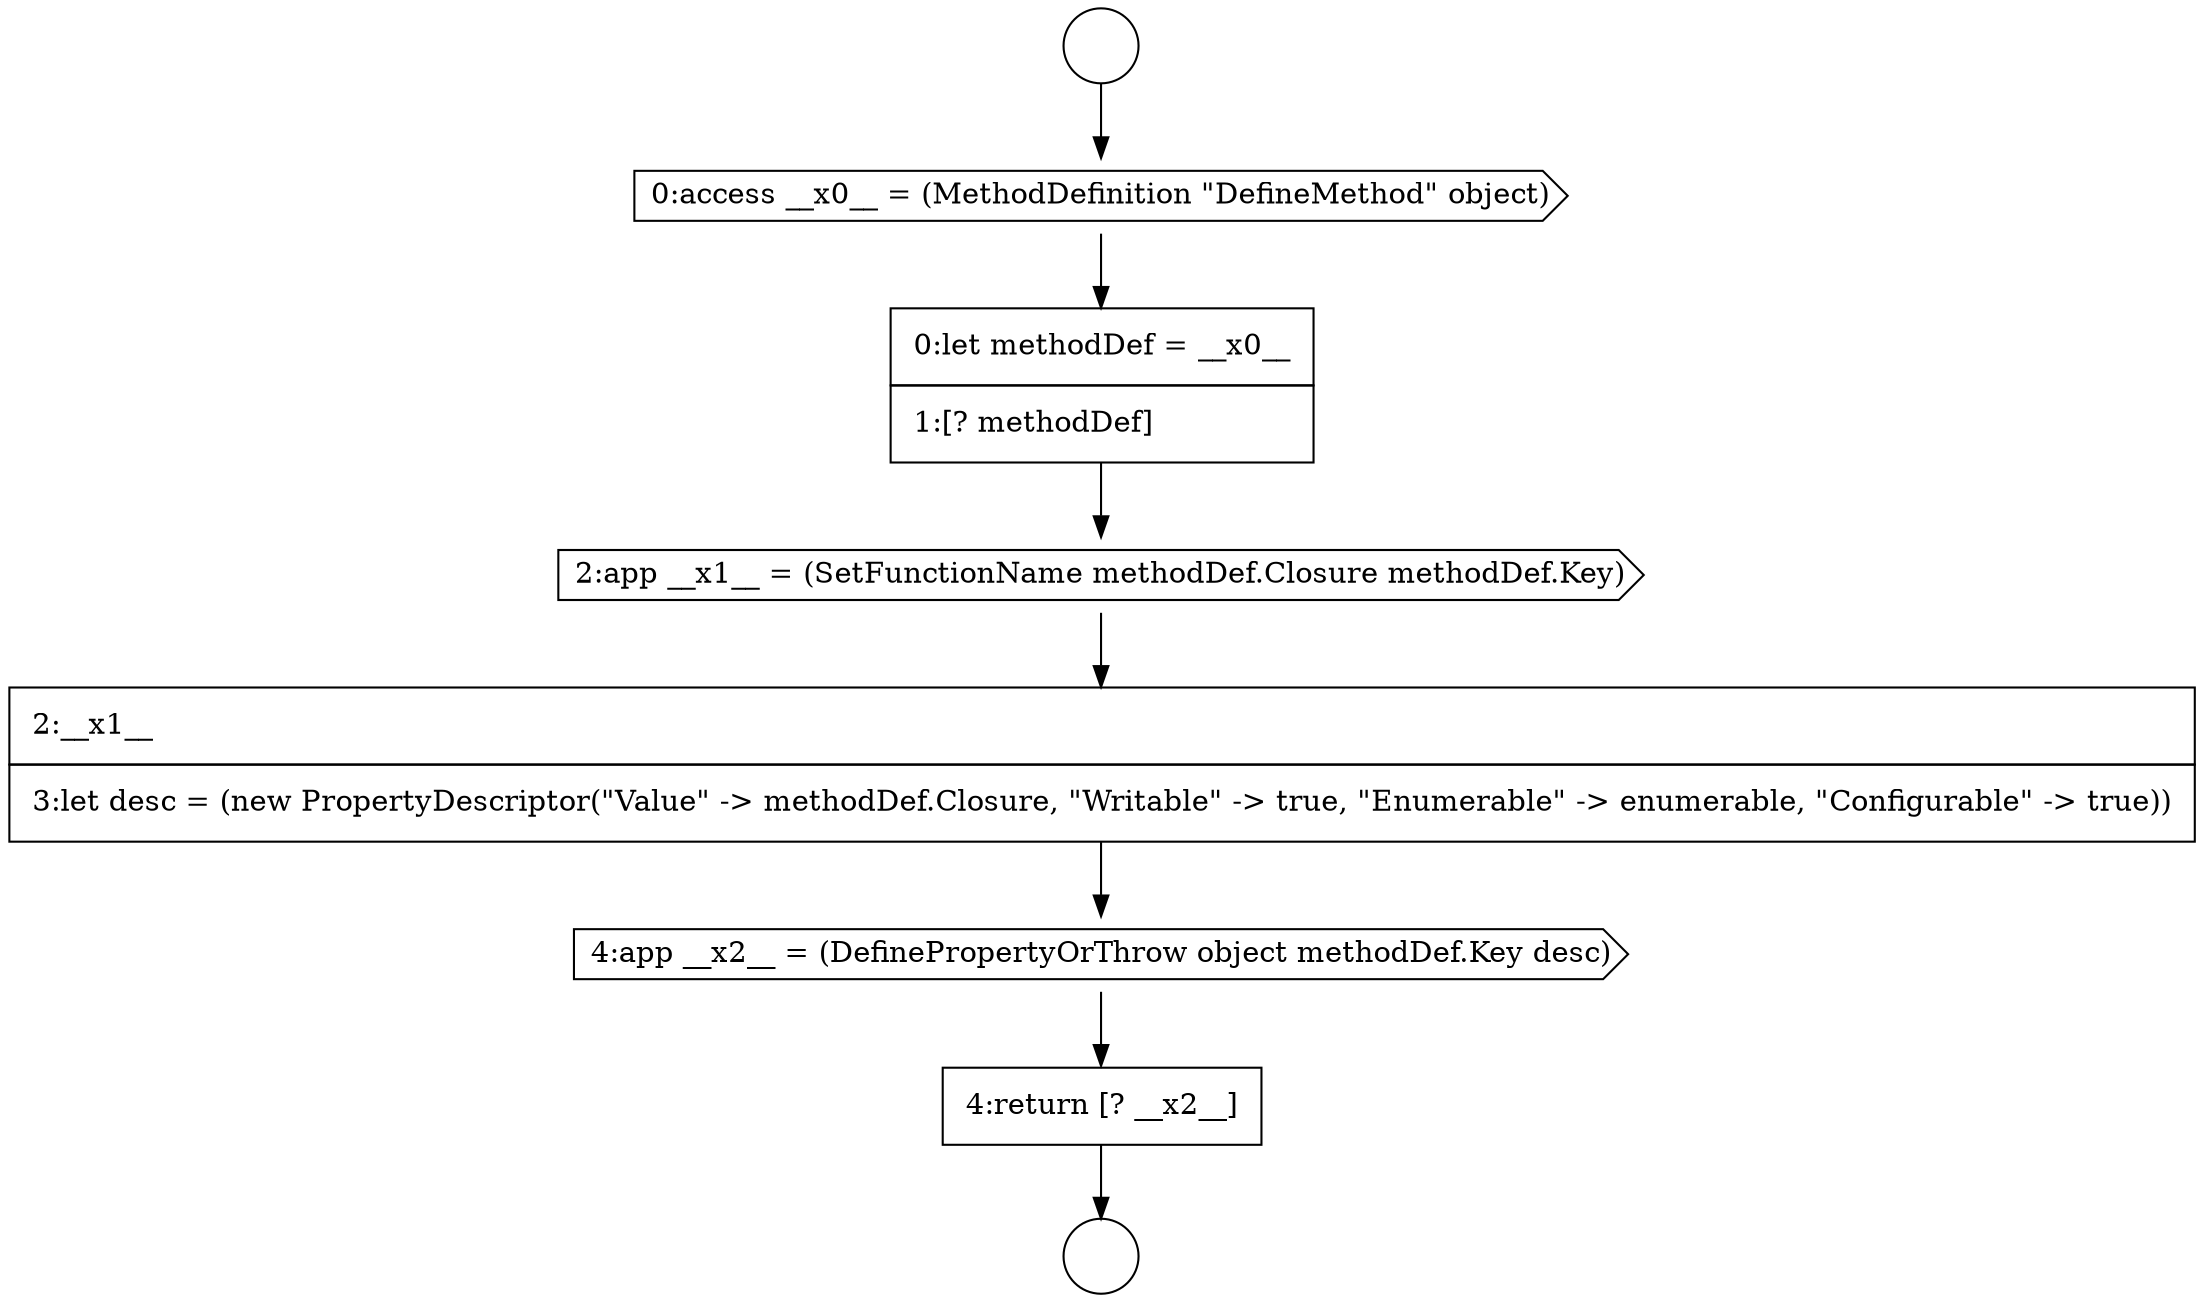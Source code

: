 digraph {
  node8069 [shape=none, margin=0, label=<<font color="black">
    <table border="0" cellborder="1" cellspacing="0" cellpadding="10">
      <tr><td align="left">2:__x1__</td></tr>
      <tr><td align="left">3:let desc = (new PropertyDescriptor(&quot;Value&quot; -&gt; methodDef.Closure, &quot;Writable&quot; -&gt; true, &quot;Enumerable&quot; -&gt; enumerable, &quot;Configurable&quot; -&gt; true))</td></tr>
    </table>
  </font>> color="black" fillcolor="white" style=filled]
  node8065 [shape=circle label=" " color="black" fillcolor="white" style=filled]
  node8068 [shape=cds, label=<<font color="black">2:app __x1__ = (SetFunctionName methodDef.Closure methodDef.Key)</font>> color="black" fillcolor="white" style=filled]
  node8064 [shape=circle label=" " color="black" fillcolor="white" style=filled]
  node8067 [shape=none, margin=0, label=<<font color="black">
    <table border="0" cellborder="1" cellspacing="0" cellpadding="10">
      <tr><td align="left">0:let methodDef = __x0__</td></tr>
      <tr><td align="left">1:[? methodDef]</td></tr>
    </table>
  </font>> color="black" fillcolor="white" style=filled]
  node8071 [shape=none, margin=0, label=<<font color="black">
    <table border="0" cellborder="1" cellspacing="0" cellpadding="10">
      <tr><td align="left">4:return [? __x2__]</td></tr>
    </table>
  </font>> color="black" fillcolor="white" style=filled]
  node8070 [shape=cds, label=<<font color="black">4:app __x2__ = (DefinePropertyOrThrow object methodDef.Key desc)</font>> color="black" fillcolor="white" style=filled]
  node8066 [shape=cds, label=<<font color="black">0:access __x0__ = (MethodDefinition &quot;DefineMethod&quot; object)</font>> color="black" fillcolor="white" style=filled]
  node8070 -> node8071 [ color="black"]
  node8069 -> node8070 [ color="black"]
  node8071 -> node8065 [ color="black"]
  node8068 -> node8069 [ color="black"]
  node8067 -> node8068 [ color="black"]
  node8064 -> node8066 [ color="black"]
  node8066 -> node8067 [ color="black"]
}
